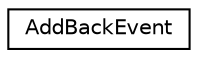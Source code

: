 digraph "Graphical Class Hierarchy"
{
  edge [fontname="Helvetica",fontsize="10",labelfontname="Helvetica",labelfontsize="10"];
  node [fontname="Helvetica",fontsize="10",shape=record];
  rankdir="LR";
  Node1 [label="AddBackEvent",height=0.2,width=0.4,color="black", fillcolor="white", style="filled",URL="$d5/de7/class_add_back_event.html",tooltip="Simple structure-like class to store info on addback reconstructed event. "];
}
